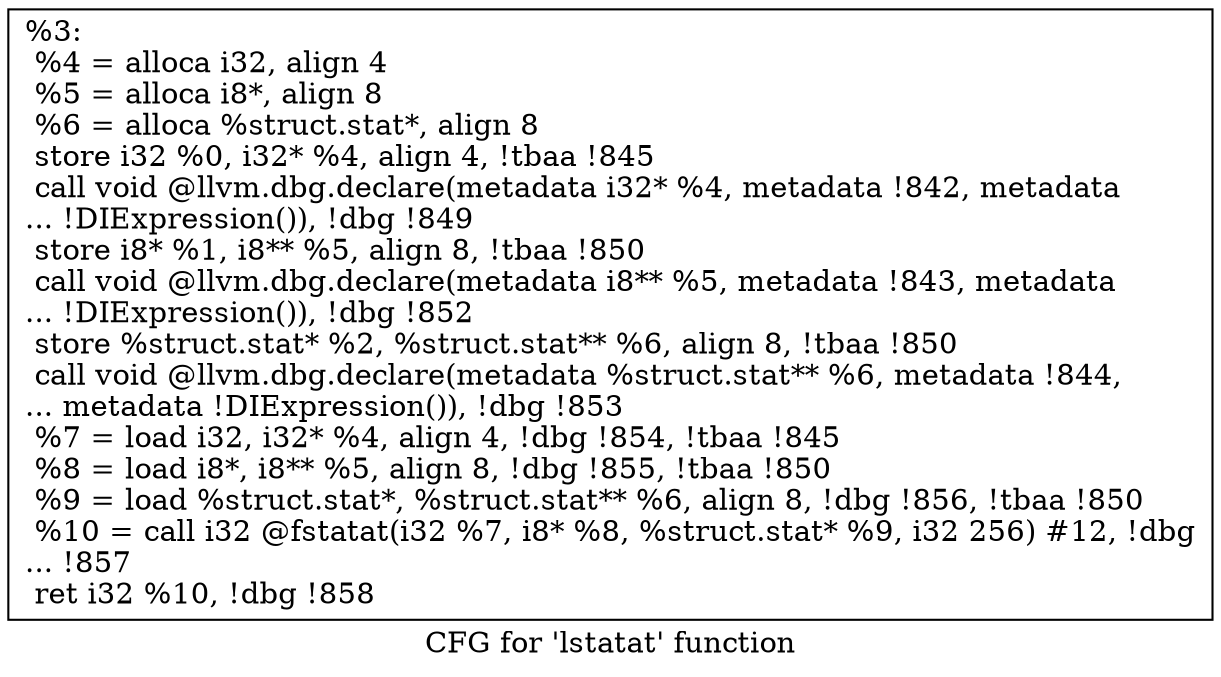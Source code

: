 digraph "CFG for 'lstatat' function" {
	label="CFG for 'lstatat' function";

	Node0x147f2e0 [shape=record,label="{%3:\l  %4 = alloca i32, align 4\l  %5 = alloca i8*, align 8\l  %6 = alloca %struct.stat*, align 8\l  store i32 %0, i32* %4, align 4, !tbaa !845\l  call void @llvm.dbg.declare(metadata i32* %4, metadata !842, metadata\l... !DIExpression()), !dbg !849\l  store i8* %1, i8** %5, align 8, !tbaa !850\l  call void @llvm.dbg.declare(metadata i8** %5, metadata !843, metadata\l... !DIExpression()), !dbg !852\l  store %struct.stat* %2, %struct.stat** %6, align 8, !tbaa !850\l  call void @llvm.dbg.declare(metadata %struct.stat** %6, metadata !844,\l... metadata !DIExpression()), !dbg !853\l  %7 = load i32, i32* %4, align 4, !dbg !854, !tbaa !845\l  %8 = load i8*, i8** %5, align 8, !dbg !855, !tbaa !850\l  %9 = load %struct.stat*, %struct.stat** %6, align 8, !dbg !856, !tbaa !850\l  %10 = call i32 @fstatat(i32 %7, i8* %8, %struct.stat* %9, i32 256) #12, !dbg\l... !857\l  ret i32 %10, !dbg !858\l}"];
}
